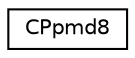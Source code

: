 digraph "Graphical Class Hierarchy"
{
 // LATEX_PDF_SIZE
  edge [fontname="Helvetica",fontsize="10",labelfontname="Helvetica",labelfontsize="10"];
  node [fontname="Helvetica",fontsize="10",shape=record];
  rankdir="LR";
  Node0 [label="CPpmd8",height=0.2,width=0.4,color="black", fillcolor="white", style="filled",URL="$struct_c_ppmd8.html",tooltip=" "];
}
